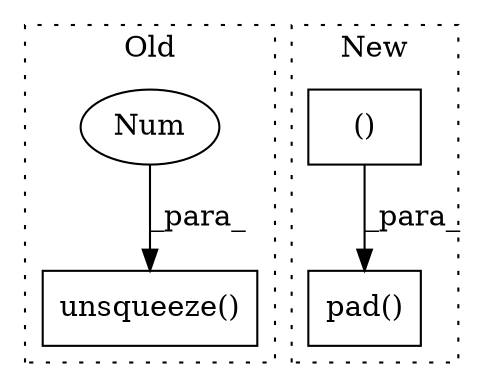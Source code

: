 digraph G {
subgraph cluster0 {
1 [label="unsqueeze()" a="75" s="4144,4217" l="71,1" shape="box"];
3 [label="Num" a="76" s="4215" l="2" shape="ellipse"];
label = "Old";
style="dotted";
}
subgraph cluster1 {
2 [label="pad()" a="75" s="4391,4448" l="6,17" shape="box"];
4 [label="()" a="54" s="4434" l="13" shape="box"];
label = "New";
style="dotted";
}
3 -> 1 [label="_para_"];
4 -> 2 [label="_para_"];
}